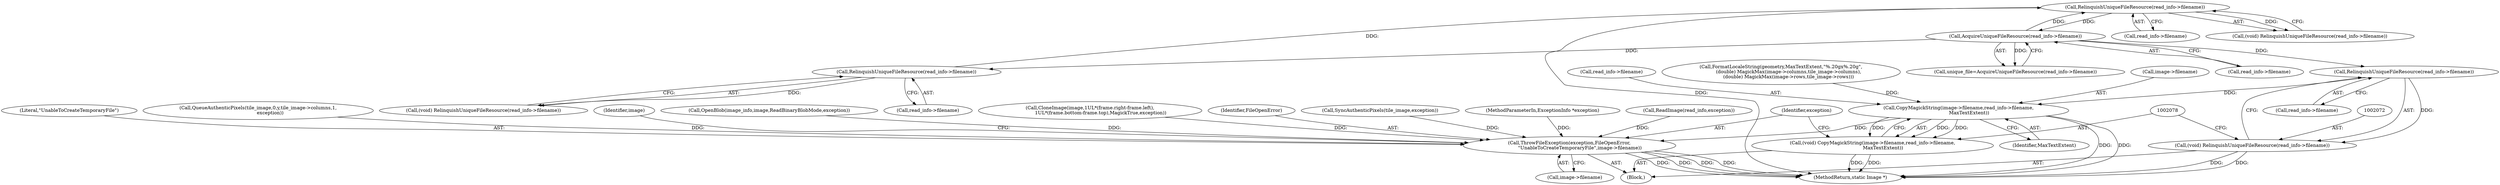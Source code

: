 digraph "0_ImageMagick_f6e9d0d9955e85bdd7540b251cd50d598dacc5e6_46@pointer" {
"1002073" [label="(Call,RelinquishUniqueFileResource(read_info->filename))"];
"1002035" [label="(Call,AcquireUniqueFileResource(read_info->filename))"];
"1002191" [label="(Call,RelinquishUniqueFileResource(read_info->filename))"];
"1002133" [label="(Call,RelinquishUniqueFileResource(read_info->filename))"];
"1002071" [label="(Call,(void) RelinquishUniqueFileResource(read_info->filename))"];
"1002079" [label="(Call,CopyMagickString(image->filename,read_info->filename,\n              MaxTextExtent))"];
"1002077" [label="(Call,(void) CopyMagickString(image->filename,read_info->filename,\n              MaxTextExtent))"];
"1002087" [label="(Call,ThrowFileException(exception,FileOpenError,\n              \"UnableToCreateTemporaryFile\",image->filename))"];
"1002079" [label="(Call,CopyMagickString(image->filename,read_info->filename,\n              MaxTextExtent))"];
"1002133" [label="(Call,RelinquishUniqueFileResource(read_info->filename))"];
"1002074" [label="(Call,read_info->filename)"];
"1002134" [label="(Call,read_info->filename)"];
"1002186" [label="(Call,ReadImage(read_info,exception))"];
"1002090" [label="(Literal,\"UnableToCreateTemporaryFile\")"];
"1002083" [label="(Call,read_info->filename)"];
"1001459" [label="(Call,QueueAuthenticPixels(tile_image,0,y,tile_image->columns,1,\n                exception))"];
"1002095" [label="(Identifier,image)"];
"1000192" [label="(Call,OpenBlob(image_info,image,ReadBinaryBlobMode,exception))"];
"1002035" [label="(Call,AcquireUniqueFileResource(read_info->filename))"];
"1002033" [label="(Call,unique_file=AcquireUniqueFileResource(read_info->filename))"];
"1000996" [label="(Call,CloneImage(image,1UL*(frame.right-frame.left),\n              1UL*(frame.bottom-frame.top),MagickTrue,exception))"];
"1002089" [label="(Identifier,FileOpenError)"];
"1002192" [label="(Call,read_info->filename)"];
"1002086" [label="(Identifier,MaxTextExtent)"];
"1002131" [label="(Call,(void) RelinquishUniqueFileResource(read_info->filename))"];
"1002087" [label="(Call,ThrowFileException(exception,FileOpenError,\n              \"UnableToCreateTemporaryFile\",image->filename))"];
"1002060" [label="(Block,)"];
"1002366" [label="(MethodReturn,static Image *)"];
"1002036" [label="(Call,read_info->filename)"];
"1002077" [label="(Call,(void) CopyMagickString(image->filename,read_info->filename,\n              MaxTextExtent))"];
"1001705" [label="(Call,SyncAuthenticPixels(tile_image,exception))"];
"1000123" [label="(MethodParameterIn,ExceptionInfo *exception)"];
"1002073" [label="(Call,RelinquishUniqueFileResource(read_info->filename))"];
"1002189" [label="(Call,(void) RelinquishUniqueFileResource(read_info->filename))"];
"1002071" [label="(Call,(void) RelinquishUniqueFileResource(read_info->filename))"];
"1002191" [label="(Call,RelinquishUniqueFileResource(read_info->filename))"];
"1002088" [label="(Identifier,exception)"];
"1002091" [label="(Call,image->filename)"];
"1002208" [label="(Call,FormatLocaleString(geometry,MaxTextExtent,\"%.20gx%.20g\",\n          (double) MagickMax(image->columns,tile_image->columns),\n          (double) MagickMax(image->rows,tile_image->rows)))"];
"1002080" [label="(Call,image->filename)"];
"1002073" -> "1002071"  [label="AST: "];
"1002073" -> "1002074"  [label="CFG: "];
"1002074" -> "1002073"  [label="AST: "];
"1002071" -> "1002073"  [label="CFG: "];
"1002073" -> "1002071"  [label="DDG: "];
"1002035" -> "1002073"  [label="DDG: "];
"1002073" -> "1002079"  [label="DDG: "];
"1002035" -> "1002033"  [label="AST: "];
"1002035" -> "1002036"  [label="CFG: "];
"1002036" -> "1002035"  [label="AST: "];
"1002033" -> "1002035"  [label="CFG: "];
"1002035" -> "1002033"  [label="DDG: "];
"1002191" -> "1002035"  [label="DDG: "];
"1002035" -> "1002133"  [label="DDG: "];
"1002035" -> "1002191"  [label="DDG: "];
"1002191" -> "1002189"  [label="AST: "];
"1002191" -> "1002192"  [label="CFG: "];
"1002192" -> "1002191"  [label="AST: "];
"1002189" -> "1002191"  [label="CFG: "];
"1002191" -> "1002366"  [label="DDG: "];
"1002191" -> "1002189"  [label="DDG: "];
"1002133" -> "1002191"  [label="DDG: "];
"1002133" -> "1002131"  [label="AST: "];
"1002133" -> "1002134"  [label="CFG: "];
"1002134" -> "1002133"  [label="AST: "];
"1002131" -> "1002133"  [label="CFG: "];
"1002133" -> "1002131"  [label="DDG: "];
"1002071" -> "1002060"  [label="AST: "];
"1002072" -> "1002071"  [label="AST: "];
"1002078" -> "1002071"  [label="CFG: "];
"1002071" -> "1002366"  [label="DDG: "];
"1002071" -> "1002366"  [label="DDG: "];
"1002079" -> "1002077"  [label="AST: "];
"1002079" -> "1002086"  [label="CFG: "];
"1002080" -> "1002079"  [label="AST: "];
"1002083" -> "1002079"  [label="AST: "];
"1002086" -> "1002079"  [label="AST: "];
"1002077" -> "1002079"  [label="CFG: "];
"1002079" -> "1002366"  [label="DDG: "];
"1002079" -> "1002366"  [label="DDG: "];
"1002079" -> "1002077"  [label="DDG: "];
"1002079" -> "1002077"  [label="DDG: "];
"1002079" -> "1002077"  [label="DDG: "];
"1002208" -> "1002079"  [label="DDG: "];
"1002079" -> "1002087"  [label="DDG: "];
"1002077" -> "1002060"  [label="AST: "];
"1002078" -> "1002077"  [label="AST: "];
"1002088" -> "1002077"  [label="CFG: "];
"1002077" -> "1002366"  [label="DDG: "];
"1002077" -> "1002366"  [label="DDG: "];
"1002087" -> "1002060"  [label="AST: "];
"1002087" -> "1002091"  [label="CFG: "];
"1002088" -> "1002087"  [label="AST: "];
"1002089" -> "1002087"  [label="AST: "];
"1002090" -> "1002087"  [label="AST: "];
"1002091" -> "1002087"  [label="AST: "];
"1002095" -> "1002087"  [label="CFG: "];
"1002087" -> "1002366"  [label="DDG: "];
"1002087" -> "1002366"  [label="DDG: "];
"1002087" -> "1002366"  [label="DDG: "];
"1002087" -> "1002366"  [label="DDG: "];
"1001459" -> "1002087"  [label="DDG: "];
"1001705" -> "1002087"  [label="DDG: "];
"1002186" -> "1002087"  [label="DDG: "];
"1000192" -> "1002087"  [label="DDG: "];
"1000996" -> "1002087"  [label="DDG: "];
"1000123" -> "1002087"  [label="DDG: "];
}
